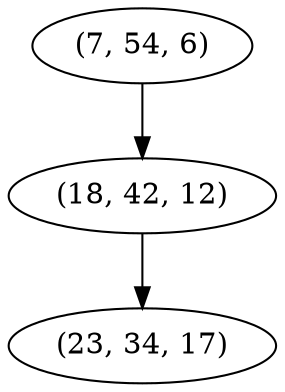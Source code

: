 digraph tree {
    "(7, 54, 6)";
    "(18, 42, 12)";
    "(23, 34, 17)";
    "(7, 54, 6)" -> "(18, 42, 12)";
    "(18, 42, 12)" -> "(23, 34, 17)";
}
